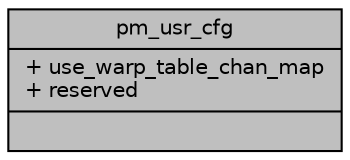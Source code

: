 digraph "pm_usr_cfg"
{
 // INTERACTIVE_SVG=YES
 // LATEX_PDF_SIZE
  bgcolor="transparent";
  edge [fontname="Helvetica",fontsize="10",labelfontname="Helvetica",labelfontsize="10"];
  node [fontname="Helvetica",fontsize="10",shape=record];
  Node1 [label="{pm_usr_cfg\n|+ use_warp_table_chan_map\l+ reserved\l|}",height=0.2,width=0.4,color="black", fillcolor="grey75", style="filled", fontcolor="black",tooltip=" "];
}
